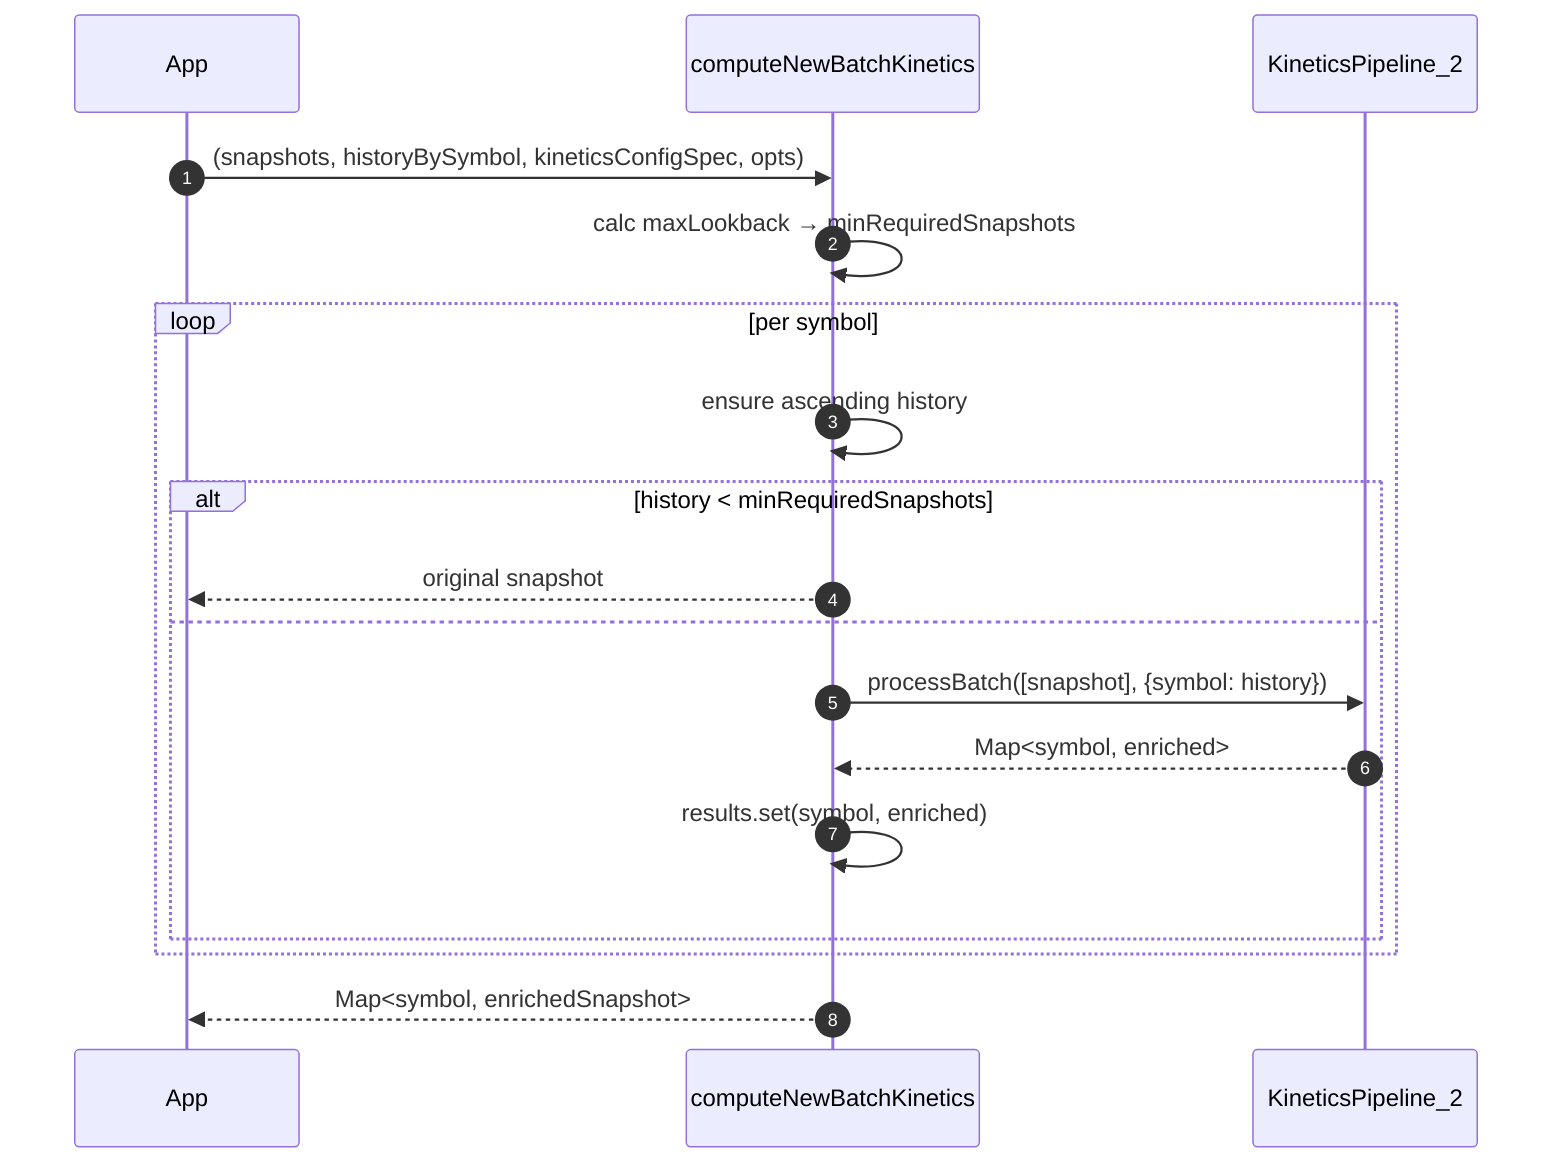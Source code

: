 sequenceDiagram
    autonumber
    participant App as App
    participant CBNK as computeNewBatchKinetics
    participant KP as KineticsPipeline_2

    App->>CBNK: (snapshots, historyBySymbol, kineticsConfigSpec, opts)
    CBNK->>CBNK: calc maxLookback → minRequiredSnapshots
    LOOP per symbol
        CBNK->>CBNK: ensure ascending history; 
        ALT history < minRequiredSnapshots
            CBNK-->>App: original snapshot
        else
            CBNK->>KP: processBatch([snapshot], {symbol: history})
            KP-->>CBNK: Map<symbol, enriched>
            CBNK->>CBNK: results.set(symbol, enriched)
        end
    end
    CBNK-->>App: Map<symbol, enrichedSnapshot>